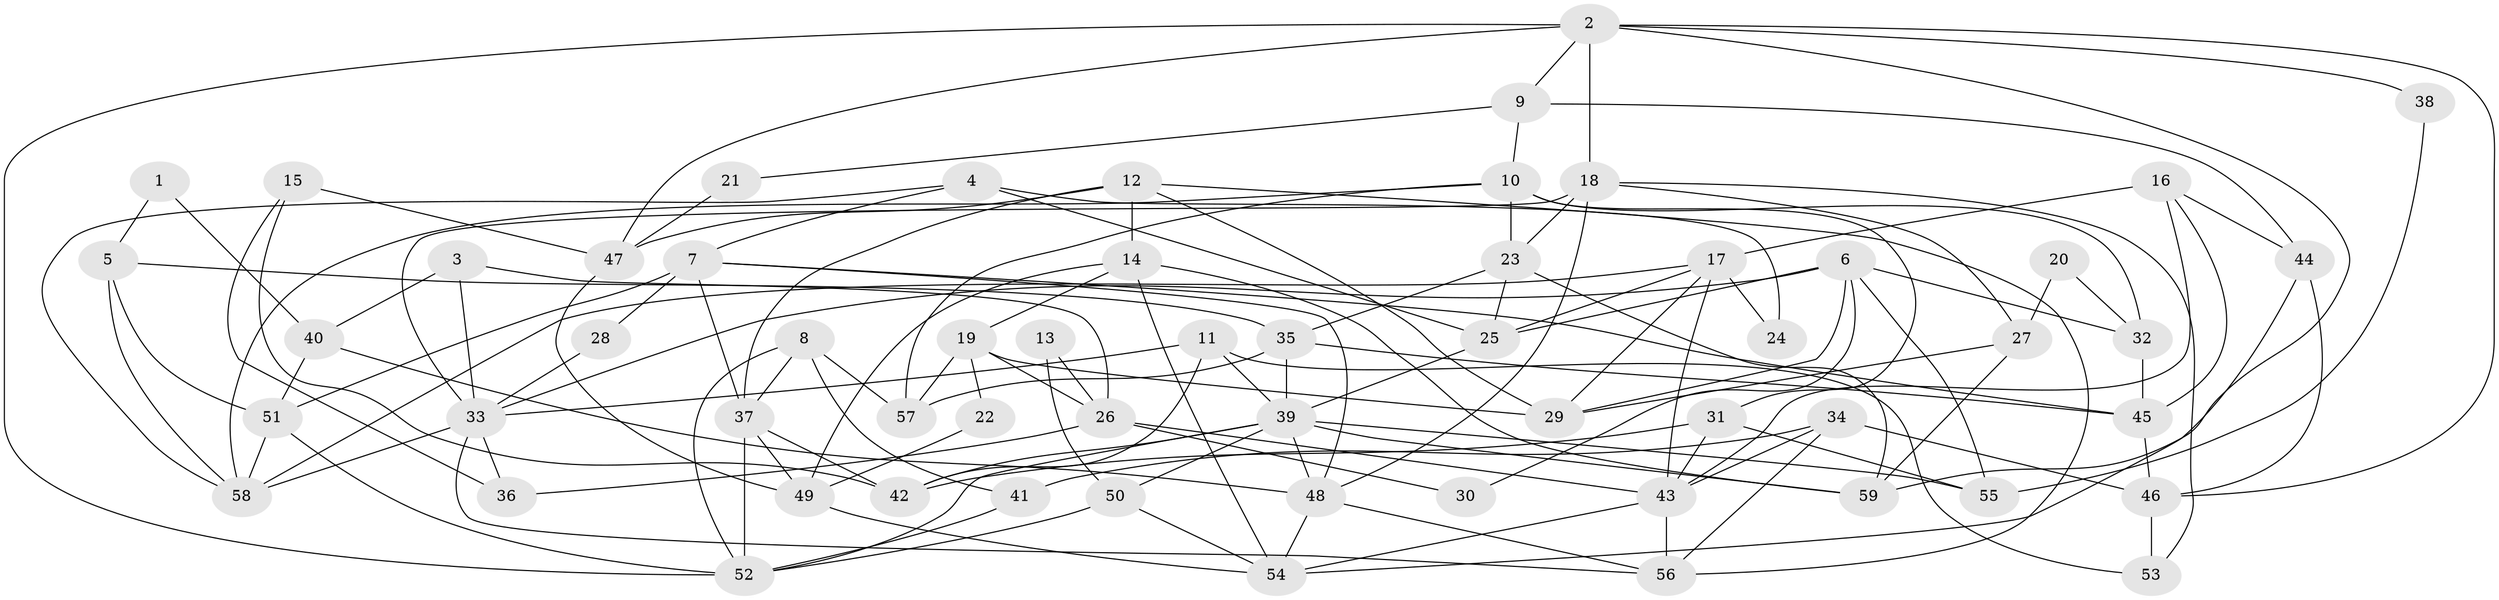 // original degree distribution, {4: 0.3132530120481928, 2: 0.1566265060240964, 5: 0.1686746987951807, 7: 0.03614457831325301, 3: 0.20481927710843373, 6: 0.12048192771084337}
// Generated by graph-tools (version 1.1) at 2025/37/03/04/25 23:37:13]
// undirected, 59 vertices, 133 edges
graph export_dot {
  node [color=gray90,style=filled];
  1;
  2;
  3;
  4;
  5;
  6;
  7;
  8;
  9;
  10;
  11;
  12;
  13;
  14;
  15;
  16;
  17;
  18;
  19;
  20;
  21;
  22;
  23;
  24;
  25;
  26;
  27;
  28;
  29;
  30;
  31;
  32;
  33;
  34;
  35;
  36;
  37;
  38;
  39;
  40;
  41;
  42;
  43;
  44;
  45;
  46;
  47;
  48;
  49;
  50;
  51;
  52;
  53;
  54;
  55;
  56;
  57;
  58;
  59;
  1 -- 5 [weight=1.0];
  1 -- 40 [weight=1.0];
  2 -- 9 [weight=1.0];
  2 -- 18 [weight=1.0];
  2 -- 38 [weight=1.0];
  2 -- 46 [weight=1.0];
  2 -- 47 [weight=1.0];
  2 -- 52 [weight=1.0];
  2 -- 59 [weight=1.0];
  3 -- 26 [weight=2.0];
  3 -- 33 [weight=2.0];
  3 -- 40 [weight=1.0];
  4 -- 7 [weight=1.0];
  4 -- 24 [weight=1.0];
  4 -- 25 [weight=1.0];
  4 -- 58 [weight=1.0];
  5 -- 35 [weight=1.0];
  5 -- 51 [weight=1.0];
  5 -- 58 [weight=1.0];
  6 -- 25 [weight=1.0];
  6 -- 29 [weight=1.0];
  6 -- 30 [weight=1.0];
  6 -- 32 [weight=1.0];
  6 -- 33 [weight=1.0];
  6 -- 55 [weight=1.0];
  7 -- 28 [weight=1.0];
  7 -- 37 [weight=1.0];
  7 -- 45 [weight=1.0];
  7 -- 48 [weight=1.0];
  7 -- 51 [weight=1.0];
  8 -- 37 [weight=1.0];
  8 -- 41 [weight=1.0];
  8 -- 52 [weight=1.0];
  8 -- 57 [weight=1.0];
  9 -- 10 [weight=1.0];
  9 -- 21 [weight=1.0];
  9 -- 44 [weight=1.0];
  10 -- 23 [weight=1.0];
  10 -- 31 [weight=1.0];
  10 -- 32 [weight=1.0];
  10 -- 57 [weight=1.0];
  10 -- 58 [weight=1.0];
  11 -- 33 [weight=1.0];
  11 -- 39 [weight=1.0];
  11 -- 42 [weight=1.0];
  11 -- 53 [weight=1.0];
  12 -- 14 [weight=1.0];
  12 -- 29 [weight=1.0];
  12 -- 37 [weight=1.0];
  12 -- 47 [weight=1.0];
  12 -- 56 [weight=1.0];
  13 -- 26 [weight=1.0];
  13 -- 50 [weight=1.0];
  14 -- 19 [weight=1.0];
  14 -- 49 [weight=1.0];
  14 -- 54 [weight=1.0];
  14 -- 59 [weight=1.0];
  15 -- 36 [weight=1.0];
  15 -- 42 [weight=1.0];
  15 -- 47 [weight=1.0];
  16 -- 17 [weight=2.0];
  16 -- 43 [weight=1.0];
  16 -- 44 [weight=1.0];
  16 -- 45 [weight=1.0];
  17 -- 24 [weight=1.0];
  17 -- 25 [weight=1.0];
  17 -- 29 [weight=1.0];
  17 -- 43 [weight=1.0];
  17 -- 58 [weight=1.0];
  18 -- 23 [weight=1.0];
  18 -- 27 [weight=1.0];
  18 -- 33 [weight=1.0];
  18 -- 48 [weight=1.0];
  18 -- 53 [weight=1.0];
  19 -- 22 [weight=1.0];
  19 -- 26 [weight=1.0];
  19 -- 29 [weight=1.0];
  19 -- 57 [weight=1.0];
  20 -- 27 [weight=1.0];
  20 -- 32 [weight=1.0];
  21 -- 47 [weight=1.0];
  22 -- 49 [weight=1.0];
  23 -- 25 [weight=1.0];
  23 -- 35 [weight=1.0];
  23 -- 59 [weight=1.0];
  25 -- 39 [weight=1.0];
  26 -- 30 [weight=1.0];
  26 -- 36 [weight=1.0];
  26 -- 43 [weight=1.0];
  27 -- 29 [weight=1.0];
  27 -- 59 [weight=1.0];
  28 -- 33 [weight=1.0];
  31 -- 42 [weight=1.0];
  31 -- 43 [weight=1.0];
  31 -- 55 [weight=1.0];
  32 -- 45 [weight=1.0];
  33 -- 36 [weight=1.0];
  33 -- 56 [weight=1.0];
  33 -- 58 [weight=1.0];
  34 -- 41 [weight=1.0];
  34 -- 43 [weight=1.0];
  34 -- 46 [weight=2.0];
  34 -- 56 [weight=1.0];
  35 -- 39 [weight=1.0];
  35 -- 45 [weight=1.0];
  35 -- 57 [weight=1.0];
  37 -- 42 [weight=1.0];
  37 -- 49 [weight=1.0];
  37 -- 52 [weight=1.0];
  38 -- 55 [weight=1.0];
  39 -- 42 [weight=1.0];
  39 -- 48 [weight=1.0];
  39 -- 50 [weight=1.0];
  39 -- 52 [weight=1.0];
  39 -- 55 [weight=2.0];
  39 -- 59 [weight=1.0];
  40 -- 48 [weight=1.0];
  40 -- 51 [weight=1.0];
  41 -- 52 [weight=1.0];
  43 -- 54 [weight=1.0];
  43 -- 56 [weight=1.0];
  44 -- 46 [weight=1.0];
  44 -- 54 [weight=1.0];
  45 -- 46 [weight=1.0];
  46 -- 53 [weight=1.0];
  47 -- 49 [weight=1.0];
  48 -- 54 [weight=1.0];
  48 -- 56 [weight=1.0];
  49 -- 54 [weight=1.0];
  50 -- 52 [weight=1.0];
  50 -- 54 [weight=1.0];
  51 -- 52 [weight=1.0];
  51 -- 58 [weight=1.0];
}
